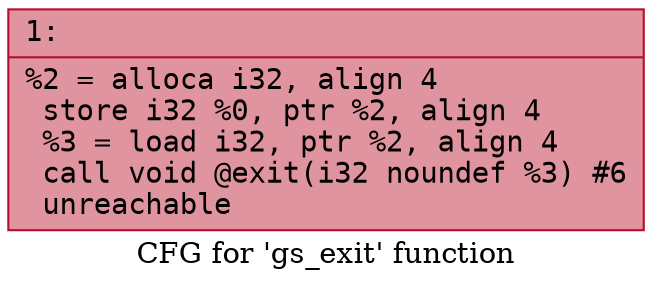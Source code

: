 digraph "CFG for 'gs_exit' function" {
	label="CFG for 'gs_exit' function";

	Node0x600003c46120 [shape=record,color="#b70d28ff", style=filled, fillcolor="#b70d2870" fontname="Courier",label="{1:\l|  %2 = alloca i32, align 4\l  store i32 %0, ptr %2, align 4\l  %3 = load i32, ptr %2, align 4\l  call void @exit(i32 noundef %3) #6\l  unreachable\l}"];
}
